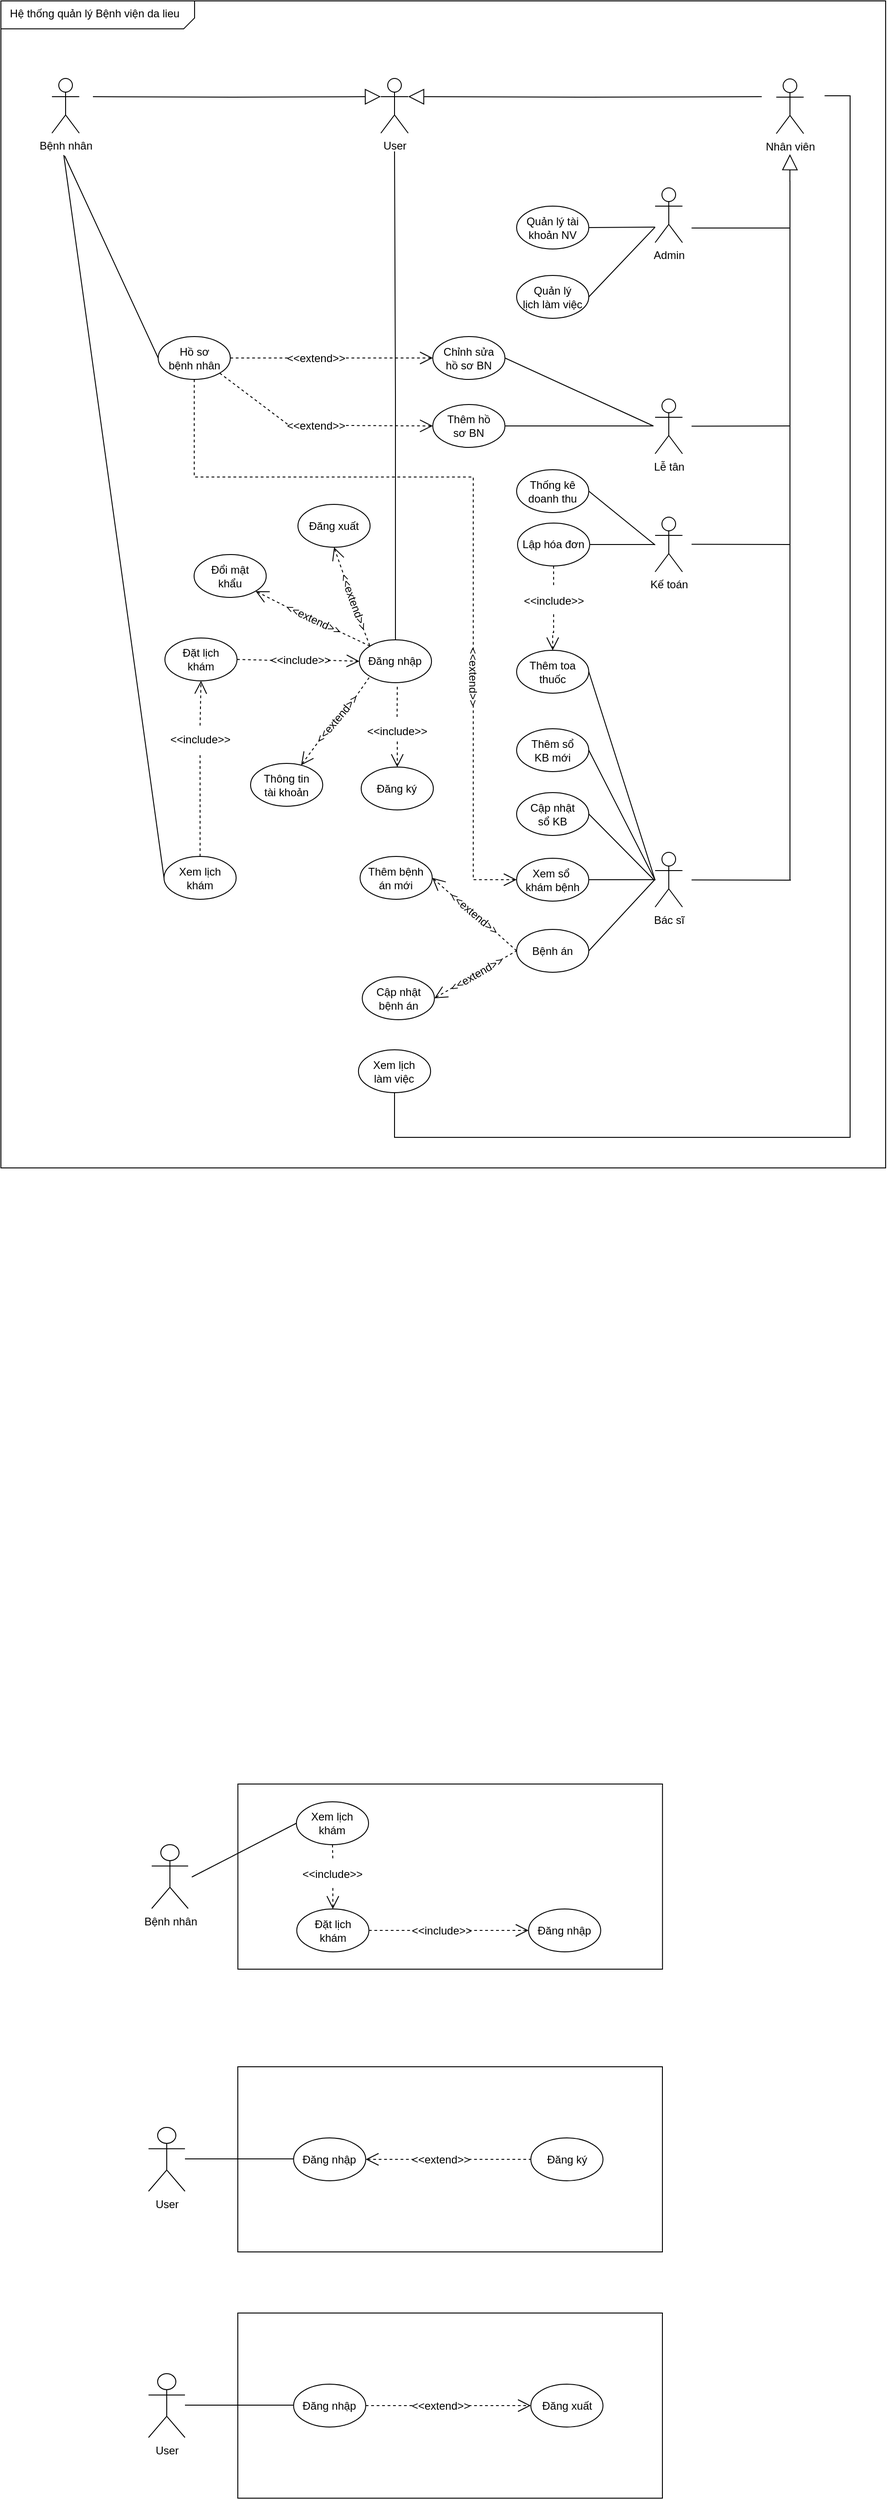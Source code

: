 <mxfile version="21.8.2" type="google">
  <diagram name="Trang-1" id="7QQLuNFRFPttj5kh2nHd">
    <mxGraphModel grid="0" page="0" gridSize="10" guides="1" tooltips="1" connect="1" arrows="1" fold="1" pageScale="1" pageWidth="827" pageHeight="1169" math="0" shadow="0">
      <root>
        <mxCell id="0" />
        <mxCell id="1" parent="0" />
        <mxCell id="SV8H7H6AoZH8QDD1HNCQ-79" value="" style="rounded=0;whiteSpace=wrap;html=1;fillColor=none;" vertex="1" parent="1">
          <mxGeometry x="1037.1" y="1900" width="466" height="203" as="geometry" />
        </mxCell>
        <mxCell id="SV8H7H6AoZH8QDD1HNCQ-80" value="" style="edgeStyle=orthogonalEdgeStyle;rounded=0;orthogonalLoop=1;jettySize=auto;html=1;exitX=1;exitY=0.5;exitDx=0;exitDy=0;entryX=0;entryY=0.5;entryDx=0;entryDy=0;dashed=1;endArrow=none;endFill=0;startSize=12;endSize=12;" edge="1" parent="1" source="SV8H7H6AoZH8QDD1HNCQ-85" target="SV8H7H6AoZH8QDD1HNCQ-81">
          <mxGeometry relative="1" as="geometry">
            <mxPoint x="1180.5" y="2061" as="sourcePoint" />
            <mxPoint x="1356.5" y="2061" as="targetPoint" />
          </mxGeometry>
        </mxCell>
        <mxCell id="SV8H7H6AoZH8QDD1HNCQ-81" value="&amp;lt;&amp;lt;include&amp;gt;&amp;gt;" style="text;html=1;strokeColor=none;fillColor=none;align=center;verticalAlign=middle;whiteSpace=wrap;rounded=0;rotation=0;" vertex="1" parent="1">
          <mxGeometry x="1230.5" y="2045.5" width="60" height="30" as="geometry" />
        </mxCell>
        <mxCell id="SV8H7H6AoZH8QDD1HNCQ-82" value="Bệnh nhân" style="shape=umlActor;verticalLabelPosition=bottom;verticalAlign=top;html=1;outlineConnect=0;" vertex="1" parent="1">
          <mxGeometry x="942.5" y="1966.5" width="40" height="70" as="geometry" />
        </mxCell>
        <mxCell id="SV8H7H6AoZH8QDD1HNCQ-83" style="rounded=0;orthogonalLoop=1;jettySize=auto;html=1;endArrow=none;endFill=0;exitX=0;exitY=0.5;exitDx=0;exitDy=0;" edge="1" parent="1" source="SV8H7H6AoZH8QDD1HNCQ-88">
          <mxGeometry relative="1" as="geometry">
            <mxPoint x="1102.5" y="2001" as="sourcePoint" />
            <mxPoint x="986.5" y="2002" as="targetPoint" />
          </mxGeometry>
        </mxCell>
        <mxCell id="SV8H7H6AoZH8QDD1HNCQ-84" style="edgeStyle=orthogonalEdgeStyle;rounded=0;orthogonalLoop=1;jettySize=auto;html=1;exitX=1;exitY=0.5;exitDx=0;exitDy=0;entryX=0;entryY=0.5;entryDx=0;entryDy=0;dashed=1;endArrow=open;endFill=0;startSize=12;endSize=12;" edge="1" parent="1" source="SV8H7H6AoZH8QDD1HNCQ-81" target="SV8H7H6AoZH8QDD1HNCQ-86">
          <mxGeometry relative="1" as="geometry" />
        </mxCell>
        <mxCell id="SV8H7H6AoZH8QDD1HNCQ-85" value="Đặt lịch&lt;br&gt;khám" style="ellipse;whiteSpace=wrap;html=1;" vertex="1" parent="1">
          <mxGeometry x="1101.7" y="2037" width="79.2" height="47" as="geometry" />
        </mxCell>
        <mxCell id="SV8H7H6AoZH8QDD1HNCQ-86" value="Đăng nhập" style="ellipse;whiteSpace=wrap;html=1;" vertex="1" parent="1">
          <mxGeometry x="1356.1" y="2037" width="79.2" height="47" as="geometry" />
        </mxCell>
        <mxCell id="SV8H7H6AoZH8QDD1HNCQ-87" style="edgeStyle=orthogonalEdgeStyle;rounded=0;orthogonalLoop=1;jettySize=auto;html=1;exitX=0.5;exitY=1;exitDx=0;exitDy=0;entryX=0.5;entryY=0;entryDx=0;entryDy=0;dashed=1;endArrow=open;endFill=0;startSize=9;endSize=12;" edge="1" parent="1" source="SV8H7H6AoZH8QDD1HNCQ-90" target="SV8H7H6AoZH8QDD1HNCQ-85">
          <mxGeometry relative="1" as="geometry" />
        </mxCell>
        <mxCell id="SV8H7H6AoZH8QDD1HNCQ-88" value="Xem lịch&lt;br&gt;khám" style="ellipse;whiteSpace=wrap;html=1;" vertex="1" parent="1">
          <mxGeometry x="1101.3" y="1919.5" width="79.2" height="47" as="geometry" />
        </mxCell>
        <mxCell id="SV8H7H6AoZH8QDD1HNCQ-89" value="" style="edgeStyle=orthogonalEdgeStyle;rounded=0;orthogonalLoop=1;jettySize=auto;html=1;exitX=0.5;exitY=1;exitDx=0;exitDy=0;entryX=0.5;entryY=0;entryDx=0;entryDy=0;dashed=1;endArrow=none;endFill=0;startSize=9;endSize=12;" edge="1" parent="1" source="SV8H7H6AoZH8QDD1HNCQ-88" target="SV8H7H6AoZH8QDD1HNCQ-90">
          <mxGeometry relative="1" as="geometry">
            <mxPoint x="1141.5" y="1967" as="sourcePoint" />
            <mxPoint x="1141.5" y="2037" as="targetPoint" />
          </mxGeometry>
        </mxCell>
        <mxCell id="SV8H7H6AoZH8QDD1HNCQ-90" value="&amp;lt;&amp;lt;include&amp;gt;&amp;gt;" style="text;html=1;strokeColor=none;fillColor=none;align=center;verticalAlign=middle;whiteSpace=wrap;rounded=0;rotation=0;" vertex="1" parent="1">
          <mxGeometry x="1111.3" y="1984" width="60" height="30" as="geometry" />
        </mxCell>
        <mxCell id="SV8H7H6AoZH8QDD1HNCQ-91" value="" style="rounded=0;whiteSpace=wrap;html=1;fillColor=none;" vertex="1" parent="1">
          <mxGeometry x="1037" y="2210" width="466" height="203" as="geometry" />
        </mxCell>
        <mxCell id="SV8H7H6AoZH8QDD1HNCQ-92" value="User" style="shape=umlActor;verticalLabelPosition=bottom;verticalAlign=top;html=1;outlineConnect=0;" vertex="1" parent="1">
          <mxGeometry x="939" y="2276.5" width="40" height="70" as="geometry" />
        </mxCell>
        <mxCell id="SV8H7H6AoZH8QDD1HNCQ-93" style="edgeStyle=orthogonalEdgeStyle;rounded=0;orthogonalLoop=1;jettySize=auto;html=1;endArrow=none;endFill=0;" edge="1" parent="1" target="SV8H7H6AoZH8QDD1HNCQ-92">
          <mxGeometry relative="1" as="geometry">
            <mxPoint x="1099" y="2311" as="sourcePoint" />
          </mxGeometry>
        </mxCell>
        <mxCell id="SV8H7H6AoZH8QDD1HNCQ-94" style="edgeStyle=orthogonalEdgeStyle;rounded=0;orthogonalLoop=1;jettySize=auto;html=1;exitX=1;exitY=0.5;exitDx=0;exitDy=0;entryX=0;entryY=0.5;entryDx=0;entryDy=0;dashed=1;endArrow=none;endFill=0;startSize=12;endSize=12;" edge="1" parent="1" source="SV8H7H6AoZH8QDD1HNCQ-97" target="SV8H7H6AoZH8QDD1HNCQ-96">
          <mxGeometry relative="1" as="geometry" />
        </mxCell>
        <mxCell id="SV8H7H6AoZH8QDD1HNCQ-95" value="Đăng nhập" style="ellipse;whiteSpace=wrap;html=1;" vertex="1" parent="1">
          <mxGeometry x="1098.2" y="2288" width="79.2" height="47" as="geometry" />
        </mxCell>
        <mxCell id="SV8H7H6AoZH8QDD1HNCQ-96" value="Đăng ký" style="ellipse;whiteSpace=wrap;html=1;" vertex="1" parent="1">
          <mxGeometry x="1358.6" y="2288" width="79.2" height="47" as="geometry" />
        </mxCell>
        <mxCell id="SV8H7H6AoZH8QDD1HNCQ-97" value="&amp;lt;&amp;lt;extend&amp;gt;&amp;gt;" style="text;html=1;strokeColor=none;fillColor=none;align=center;verticalAlign=middle;whiteSpace=wrap;rounded=0;rotation=0;" vertex="1" parent="1">
          <mxGeometry x="1230.4" y="2296.5" width="60" height="30" as="geometry" />
        </mxCell>
        <mxCell id="SV8H7H6AoZH8QDD1HNCQ-98" value="" style="edgeStyle=orthogonalEdgeStyle;rounded=0;orthogonalLoop=1;jettySize=auto;html=1;exitX=1;exitY=0.5;exitDx=0;exitDy=0;entryX=0;entryY=0.5;entryDx=0;entryDy=0;dashed=1;endArrow=none;endFill=0;startSize=12;endSize=12;startArrow=open;startFill=0;" edge="1" parent="1" source="SV8H7H6AoZH8QDD1HNCQ-95" target="SV8H7H6AoZH8QDD1HNCQ-97">
          <mxGeometry relative="1" as="geometry">
            <mxPoint x="1177" y="2312" as="sourcePoint" />
            <mxPoint x="1329" y="2312" as="targetPoint" />
          </mxGeometry>
        </mxCell>
        <mxCell id="SV8H7H6AoZH8QDD1HNCQ-99" value="" style="rounded=0;whiteSpace=wrap;html=1;fillColor=none;" vertex="1" parent="1">
          <mxGeometry x="1037" y="2480" width="466" height="203" as="geometry" />
        </mxCell>
        <mxCell id="SV8H7H6AoZH8QDD1HNCQ-100" value="User" style="shape=umlActor;verticalLabelPosition=bottom;verticalAlign=top;html=1;outlineConnect=0;" vertex="1" parent="1">
          <mxGeometry x="939" y="2546.5" width="40" height="70" as="geometry" />
        </mxCell>
        <mxCell id="SV8H7H6AoZH8QDD1HNCQ-101" style="edgeStyle=orthogonalEdgeStyle;rounded=0;orthogonalLoop=1;jettySize=auto;html=1;endArrow=none;endFill=0;" edge="1" parent="1" target="SV8H7H6AoZH8QDD1HNCQ-100">
          <mxGeometry relative="1" as="geometry">
            <mxPoint x="1099" y="2581" as="sourcePoint" />
          </mxGeometry>
        </mxCell>
        <mxCell id="SV8H7H6AoZH8QDD1HNCQ-102" style="edgeStyle=orthogonalEdgeStyle;rounded=0;orthogonalLoop=1;jettySize=auto;html=1;exitX=1;exitY=0.5;exitDx=0;exitDy=0;entryX=0;entryY=0.5;entryDx=0;entryDy=0;dashed=1;endArrow=open;endFill=0;startSize=12;endSize=12;" edge="1" parent="1" source="SV8H7H6AoZH8QDD1HNCQ-105" target="SV8H7H6AoZH8QDD1HNCQ-104">
          <mxGeometry relative="1" as="geometry" />
        </mxCell>
        <mxCell id="SV8H7H6AoZH8QDD1HNCQ-103" value="Đăng nhập" style="ellipse;whiteSpace=wrap;html=1;" vertex="1" parent="1">
          <mxGeometry x="1098.2" y="2558" width="79.2" height="47" as="geometry" />
        </mxCell>
        <mxCell id="SV8H7H6AoZH8QDD1HNCQ-104" value="Đăng xuất" style="ellipse;whiteSpace=wrap;html=1;" vertex="1" parent="1">
          <mxGeometry x="1358.6" y="2558" width="79.2" height="47" as="geometry" />
        </mxCell>
        <mxCell id="SV8H7H6AoZH8QDD1HNCQ-105" value="&amp;lt;&amp;lt;extend&amp;gt;&amp;gt;" style="text;html=1;strokeColor=none;fillColor=none;align=center;verticalAlign=middle;whiteSpace=wrap;rounded=0;rotation=0;" vertex="1" parent="1">
          <mxGeometry x="1230.4" y="2566.5" width="60" height="30" as="geometry" />
        </mxCell>
        <mxCell id="SV8H7H6AoZH8QDD1HNCQ-106" value="" style="edgeStyle=orthogonalEdgeStyle;rounded=0;orthogonalLoop=1;jettySize=auto;html=1;exitX=1;exitY=0.5;exitDx=0;exitDy=0;entryX=0;entryY=0.5;entryDx=0;entryDy=0;dashed=1;endArrow=none;endFill=0;startSize=12;endSize=12;" edge="1" parent="1" source="SV8H7H6AoZH8QDD1HNCQ-103" target="SV8H7H6AoZH8QDD1HNCQ-105">
          <mxGeometry relative="1" as="geometry">
            <mxPoint x="1177" y="2582" as="sourcePoint" />
            <mxPoint x="1329" y="2582" as="targetPoint" />
          </mxGeometry>
        </mxCell>
        <mxCell id="1p1ukAeaBBaByO5nPAek-1" style="edgeStyle=orthogonalEdgeStyle;rounded=0;orthogonalLoop=1;jettySize=auto;html=1;entryX=0;entryY=0.333;entryDx=0;entryDy=0;entryPerimeter=0;endArrow=block;endFill=0;endSize=15;" edge="1" parent="1" target="1p1ukAeaBBaByO5nPAek-9">
          <mxGeometry relative="1" as="geometry">
            <mxPoint x="878" y="50" as="sourcePoint" />
          </mxGeometry>
        </mxCell>
        <mxCell id="1p1ukAeaBBaByO5nPAek-2" value="Bệnh nhân" style="shape=umlActor;verticalLabelPosition=bottom;verticalAlign=top;html=1;outlineConnect=0;" vertex="1" parent="1">
          <mxGeometry x="833" y="30" width="30" height="60" as="geometry" />
        </mxCell>
        <mxCell id="1p1ukAeaBBaByO5nPAek-3" value="" style="rounded=0;whiteSpace=wrap;html=1;fillColor=none;" vertex="1" parent="1">
          <mxGeometry x="777" y="-55" width="971" height="1279.5" as="geometry" />
        </mxCell>
        <mxCell id="1p1ukAeaBBaByO5nPAek-4" style="edgeStyle=orthogonalEdgeStyle;rounded=0;orthogonalLoop=1;jettySize=auto;html=1;entryX=1;entryY=0.333;entryDx=0;entryDy=0;entryPerimeter=0;endArrow=block;endFill=0;endSize=15;" edge="1" parent="1" target="1p1ukAeaBBaByO5nPAek-9">
          <mxGeometry relative="1" as="geometry">
            <mxPoint x="1612" y="50" as="sourcePoint" />
          </mxGeometry>
        </mxCell>
        <mxCell id="1p1ukAeaBBaByO5nPAek-5" value="Nhân viên" style="shape=umlActor;verticalLabelPosition=bottom;verticalAlign=top;html=1;outlineConnect=0;" vertex="1" parent="1">
          <mxGeometry x="1628" y="30.5" width="30" height="60" as="geometry" />
        </mxCell>
        <mxCell id="1p1ukAeaBBaByO5nPAek-6" value="Bác sĩ" style="shape=umlActor;verticalLabelPosition=bottom;verticalAlign=top;html=1;outlineConnect=0;" vertex="1" parent="1">
          <mxGeometry x="1495" y="878.5" width="30" height="60" as="geometry" />
        </mxCell>
        <mxCell id="1p1ukAeaBBaByO5nPAek-7" value="Admin" style="shape=umlActor;verticalLabelPosition=bottom;verticalAlign=top;html=1;outlineConnect=0;" vertex="1" parent="1">
          <mxGeometry x="1495" y="150" width="30" height="60" as="geometry" />
        </mxCell>
        <mxCell id="1p1ukAeaBBaByO5nPAek-8" value="Lễ tân" style="shape=umlActor;verticalLabelPosition=bottom;verticalAlign=top;html=1;outlineConnect=0;" vertex="1" parent="1">
          <mxGeometry x="1495" y="381.5" width="30" height="60" as="geometry" />
        </mxCell>
        <mxCell id="1p1ukAeaBBaByO5nPAek-9" value="User" style="shape=umlActor;verticalLabelPosition=bottom;verticalAlign=top;html=1;outlineConnect=0;" vertex="1" parent="1">
          <mxGeometry x="1194" y="30" width="30" height="60" as="geometry" />
        </mxCell>
        <mxCell id="1p1ukAeaBBaByO5nPAek-10" style="rounded=0;orthogonalLoop=1;jettySize=auto;html=1;endArrow=block;endFill=0;endSize=15;entryX=0.882;entryY=0.097;entryDx=0;entryDy=0;entryPerimeter=0;" edge="1" parent="1">
          <mxGeometry relative="1" as="geometry">
            <mxPoint x="1642.998" y="113.056" as="targetPoint" />
            <mxPoint x="1642.91" y="143" as="sourcePoint" />
          </mxGeometry>
        </mxCell>
        <mxCell id="1p1ukAeaBBaByO5nPAek-11" style="edgeStyle=orthogonalEdgeStyle;rounded=0;orthogonalLoop=1;jettySize=auto;html=1;exitX=0.5;exitY=0;exitDx=0;exitDy=0;endArrow=none;endFill=0;" edge="1" parent="1" source="1p1ukAeaBBaByO5nPAek-12">
          <mxGeometry relative="1" as="geometry">
            <mxPoint x="1209" y="110" as="targetPoint" />
          </mxGeometry>
        </mxCell>
        <mxCell id="1p1ukAeaBBaByO5nPAek-12" value="Đăng nhập" style="ellipse;whiteSpace=wrap;html=1;fillColor=default;strokeColor=#000000;" vertex="1" parent="1">
          <mxGeometry x="1170.4" y="645.5" width="79.2" height="47" as="geometry" />
        </mxCell>
        <mxCell id="1p1ukAeaBBaByO5nPAek-13" value="Đăng ký" style="ellipse;whiteSpace=wrap;html=1;fillColor=default;strokeColor=#000000;" vertex="1" parent="1">
          <mxGeometry x="1172.4" y="785" width="79.2" height="47" as="geometry" />
        </mxCell>
        <mxCell id="1p1ukAeaBBaByO5nPAek-14" style="rounded=0;orthogonalLoop=1;jettySize=auto;html=1;exitX=1;exitY=0.5;exitDx=0;exitDy=0;entryX=0;entryY=0;entryDx=0;entryDy=0;dashed=1;endArrow=none;endFill=0;startArrow=none;startFill=0;startSize=12;" edge="1" parent="1" source="1p1ukAeaBBaByO5nPAek-39" target="1p1ukAeaBBaByO5nPAek-12">
          <mxGeometry relative="1" as="geometry" />
        </mxCell>
        <mxCell id="1p1ukAeaBBaByO5nPAek-15" value="Đổi mật &lt;br&gt;khẩu" style="ellipse;whiteSpace=wrap;html=1;fillColor=default;strokeColor=#000000;" vertex="1" parent="1">
          <mxGeometry x="989" y="552" width="79.2" height="47" as="geometry" />
        </mxCell>
        <mxCell id="1p1ukAeaBBaByO5nPAek-16" style="rounded=0;orthogonalLoop=1;jettySize=auto;html=1;exitX=1;exitY=0.5;exitDx=0;exitDy=0;entryX=0;entryY=0.5;entryDx=0;entryDy=0;dashed=1;endArrow=open;endFill=0;endSize=12;" edge="1" parent="1" source="1p1ukAeaBBaByO5nPAek-42" target="1p1ukAeaBBaByO5nPAek-12">
          <mxGeometry relative="1" as="geometry" />
        </mxCell>
        <mxCell id="1p1ukAeaBBaByO5nPAek-17" value="Đặt lịch&lt;br&gt;khám" style="ellipse;whiteSpace=wrap;html=1;strokeColor=#000000;fillColor=default;" vertex="1" parent="1">
          <mxGeometry x="957" y="643.5" width="79.2" height="47" as="geometry" />
        </mxCell>
        <mxCell id="1p1ukAeaBBaByO5nPAek-18" style="rounded=0;orthogonalLoop=1;jettySize=auto;html=1;exitX=1;exitY=0.5;exitDx=0;exitDy=0;entryX=0;entryY=0;entryDx=0;entryDy=0;dashed=1;endArrow=none;endFill=0;startArrow=none;startFill=0;endSize=6;startSize=12;" edge="1" parent="1" source="1p1ukAeaBBaByO5nPAek-37" target="1p1ukAeaBBaByO5nPAek-12">
          <mxGeometry relative="1" as="geometry" />
        </mxCell>
        <mxCell id="1p1ukAeaBBaByO5nPAek-19" value="Đăng xuất" style="ellipse;whiteSpace=wrap;html=1;fillColor=default;strokeColor=#000000;" vertex="1" parent="1">
          <mxGeometry x="1103" y="497" width="79.2" height="47" as="geometry" />
        </mxCell>
        <mxCell id="1p1ukAeaBBaByO5nPAek-20" style="edgeStyle=orthogonalEdgeStyle;rounded=0;orthogonalLoop=1;jettySize=auto;html=1;exitX=1;exitY=0.5;exitDx=0;exitDy=0;endArrow=none;endFill=0;" edge="1" parent="1" source="1p1ukAeaBBaByO5nPAek-21" target="1p1ukAeaBBaByO5nPAek-6">
          <mxGeometry relative="1" as="geometry" />
        </mxCell>
        <mxCell id="1p1ukAeaBBaByO5nPAek-21" value="Xem sổ&amp;nbsp;&lt;br&gt;khám bệnh" style="ellipse;whiteSpace=wrap;html=1;fillColor=default;strokeColor=#000000;" vertex="1" parent="1">
          <mxGeometry x="1343" y="885" width="79.2" height="47" as="geometry" />
        </mxCell>
        <mxCell id="1p1ukAeaBBaByO5nPAek-22" style="rounded=0;orthogonalLoop=1;jettySize=auto;html=1;exitX=1;exitY=0.5;exitDx=0;exitDy=0;endArrow=none;endFill=0;" edge="1" parent="1" source="1p1ukAeaBBaByO5nPAek-23">
          <mxGeometry relative="1" as="geometry">
            <mxPoint x="1495" y="908" as="targetPoint" />
          </mxGeometry>
        </mxCell>
        <mxCell id="1p1ukAeaBBaByO5nPAek-23" value="Bệnh án" style="ellipse;whiteSpace=wrap;html=1;fillColor=default;strokeColor=#000000;" vertex="1" parent="1">
          <mxGeometry x="1343" y="963" width="79.2" height="47" as="geometry" />
        </mxCell>
        <mxCell id="1p1ukAeaBBaByO5nPAek-24" value="Quản lý&lt;br&gt;lịch làm việc" style="ellipse;whiteSpace=wrap;html=1;strokeColor=#000000;fillColor=default;" vertex="1" parent="1">
          <mxGeometry x="1343" y="246" width="79.2" height="47" as="geometry" />
        </mxCell>
        <mxCell id="1p1ukAeaBBaByO5nPAek-25" style="edgeStyle=orthogonalEdgeStyle;rounded=0;orthogonalLoop=1;jettySize=auto;html=1;exitX=1;exitY=0.5;exitDx=0;exitDy=0;endArrow=none;endFill=0;" edge="1" parent="1" source="1p1ukAeaBBaByO5nPAek-26">
          <mxGeometry relative="1" as="geometry">
            <mxPoint x="1495" y="193" as="targetPoint" />
          </mxGeometry>
        </mxCell>
        <mxCell id="1p1ukAeaBBaByO5nPAek-26" value="Quản lý tài khoản NV" style="ellipse;whiteSpace=wrap;html=1;strokeColor=#000000;fillColor=default;" vertex="1" parent="1">
          <mxGeometry x="1343" y="170" width="79.2" height="47" as="geometry" />
        </mxCell>
        <mxCell id="1p1ukAeaBBaByO5nPAek-27" style="edgeStyle=orthogonalEdgeStyle;rounded=0;orthogonalLoop=1;jettySize=auto;html=1;exitX=0.5;exitY=1;exitDx=0;exitDy=0;endArrow=none;endFill=0;" edge="1" parent="1" source="1p1ukAeaBBaByO5nPAek-28">
          <mxGeometry relative="1" as="geometry">
            <mxPoint x="1209.2" y="1186" as="sourcePoint" />
            <mxPoint x="1684" y="49" as="targetPoint" />
            <Array as="points">
              <mxPoint x="1209" y="1191" />
              <mxPoint x="1709" y="1191" />
              <mxPoint x="1709" y="49" />
              <mxPoint x="1681" y="49" />
            </Array>
          </mxGeometry>
        </mxCell>
        <mxCell id="1p1ukAeaBBaByO5nPAek-28" value="Xem lịch&lt;br&gt;làm việc" style="ellipse;whiteSpace=wrap;html=1;fillColor=default;strokeColor=#000000;" vertex="1" parent="1">
          <mxGeometry x="1169.4" y="1095" width="79.2" height="47" as="geometry" />
        </mxCell>
        <mxCell id="1p1ukAeaBBaByO5nPAek-29" style="rounded=0;orthogonalLoop=1;jettySize=auto;html=1;exitX=1;exitY=0.5;exitDx=0;exitDy=0;endArrow=none;endFill=0;" edge="1" parent="1" source="1p1ukAeaBBaByO5nPAek-56">
          <mxGeometry relative="1" as="geometry">
            <mxPoint x="1493" y="411" as="targetPoint" />
            <mxPoint x="1424.2" y="341.5" as="sourcePoint" />
          </mxGeometry>
        </mxCell>
        <mxCell id="1p1ukAeaBBaByO5nPAek-30" value="" style="endArrow=none;html=1;rounded=0;" edge="1" parent="1">
          <mxGeometry width="50" height="50" relative="1" as="geometry">
            <mxPoint x="1643" y="909" as="sourcePoint" />
            <mxPoint x="1643" y="142" as="targetPoint" />
          </mxGeometry>
        </mxCell>
        <mxCell id="1p1ukAeaBBaByO5nPAek-31" value="" style="endArrow=none;html=1;rounded=0;" edge="1" parent="1">
          <mxGeometry width="50" height="50" relative="1" as="geometry">
            <mxPoint x="1535" y="194" as="sourcePoint" />
            <mxPoint x="1643" y="194" as="targetPoint" />
          </mxGeometry>
        </mxCell>
        <mxCell id="1p1ukAeaBBaByO5nPAek-32" value="" style="endArrow=none;html=1;rounded=0;" edge="1" parent="1">
          <mxGeometry width="50" height="50" relative="1" as="geometry">
            <mxPoint x="1535" y="411.23" as="sourcePoint" />
            <mxPoint x="1643" y="411" as="targetPoint" />
          </mxGeometry>
        </mxCell>
        <mxCell id="1p1ukAeaBBaByO5nPAek-33" value="" style="endArrow=none;html=1;rounded=0;" edge="1" parent="1">
          <mxGeometry width="50" height="50" relative="1" as="geometry">
            <mxPoint x="1535" y="908.73" as="sourcePoint" />
            <mxPoint x="1644" y="909" as="targetPoint" />
          </mxGeometry>
        </mxCell>
        <mxCell id="1p1ukAeaBBaByO5nPAek-34" style="rounded=0;orthogonalLoop=1;jettySize=auto;html=1;exitX=1;exitY=0.5;exitDx=0;exitDy=0;endArrow=none;endFill=0;" edge="1" parent="1" source="1p1ukAeaBBaByO5nPAek-35">
          <mxGeometry relative="1" as="geometry">
            <mxPoint x="1495" y="909" as="targetPoint" />
          </mxGeometry>
        </mxCell>
        <mxCell id="1p1ukAeaBBaByO5nPAek-35" value="Thêm toa thuốc" style="ellipse;whiteSpace=wrap;html=1;fillColor=default;strokeColor=#000000;" vertex="1" parent="1">
          <mxGeometry x="1343" y="657" width="79.2" height="47" as="geometry" />
        </mxCell>
        <mxCell id="1p1ukAeaBBaByO5nPAek-36" value="" style="rounded=0;orthogonalLoop=1;jettySize=auto;html=1;exitX=0.5;exitY=1;exitDx=0;exitDy=0;entryX=0;entryY=0.5;entryDx=0;entryDy=0;dashed=1;endArrow=none;endFill=0;startArrow=open;startFill=0;endSize=6;startSize=12;" edge="1" parent="1" source="1p1ukAeaBBaByO5nPAek-19" target="1p1ukAeaBBaByO5nPAek-37">
          <mxGeometry relative="1" as="geometry">
            <mxPoint x="1144" y="484" as="sourcePoint" />
            <mxPoint x="1182" y="652" as="targetPoint" />
          </mxGeometry>
        </mxCell>
        <mxCell id="1p1ukAeaBBaByO5nPAek-37" value="&amp;lt;&amp;lt;extend&amp;gt;&amp;gt;" style="text;html=1;strokeColor=none;fillColor=none;align=center;verticalAlign=middle;whiteSpace=wrap;rounded=0;rotation=70;" vertex="1" parent="1">
          <mxGeometry x="1134" y="589" width="60" height="30" as="geometry" />
        </mxCell>
        <mxCell id="1p1ukAeaBBaByO5nPAek-38" value="" style="rounded=0;orthogonalLoop=1;jettySize=auto;html=1;exitX=1;exitY=1;exitDx=0;exitDy=0;entryX=0;entryY=0.5;entryDx=0;entryDy=0;dashed=1;endArrow=none;endFill=0;startArrow=open;startFill=0;startSize=12;" edge="1" parent="1" source="1p1ukAeaBBaByO5nPAek-15" target="1p1ukAeaBBaByO5nPAek-39">
          <mxGeometry relative="1" as="geometry">
            <mxPoint x="1066" y="581" as="sourcePoint" />
            <mxPoint x="1182" y="652" as="targetPoint" />
          </mxGeometry>
        </mxCell>
        <mxCell id="1p1ukAeaBBaByO5nPAek-39" value="&amp;lt;&amp;lt;extend&amp;gt;&amp;gt;" style="text;html=1;strokeColor=none;fillColor=none;align=center;verticalAlign=middle;whiteSpace=wrap;rounded=0;rotation=25;" vertex="1" parent="1">
          <mxGeometry x="1089.6" y="608" width="60" height="30" as="geometry" />
        </mxCell>
        <mxCell id="1p1ukAeaBBaByO5nPAek-40" value="&amp;lt;&amp;lt;include&amp;gt;&amp;gt;" style="text;html=1;strokeColor=none;fillColor=none;align=center;verticalAlign=middle;whiteSpace=wrap;rounded=0;rotation=0;" vertex="1" parent="1">
          <mxGeometry x="1181.8" y="731" width="60" height="30" as="geometry" />
        </mxCell>
        <mxCell id="1p1ukAeaBBaByO5nPAek-41" value="" style="rounded=0;orthogonalLoop=1;jettySize=auto;html=1;exitX=1;exitY=0.5;exitDx=0;exitDy=0;entryX=0;entryY=0.5;entryDx=0;entryDy=0;dashed=1;endArrow=none;endFill=0;" edge="1" parent="1" source="1p1ukAeaBBaByO5nPAek-17" target="1p1ukAeaBBaByO5nPAek-42">
          <mxGeometry relative="1" as="geometry">
            <mxPoint x="1035" y="669" as="sourcePoint" />
            <mxPoint x="1170" y="669" as="targetPoint" />
          </mxGeometry>
        </mxCell>
        <mxCell id="1p1ukAeaBBaByO5nPAek-42" value="&amp;lt;&amp;lt;include&amp;gt;&amp;gt;" style="text;html=1;strokeColor=none;fillColor=none;align=center;verticalAlign=middle;whiteSpace=wrap;rounded=0;rotation=0;" vertex="1" parent="1">
          <mxGeometry x="1076" y="653" width="60" height="30" as="geometry" />
        </mxCell>
        <mxCell id="1p1ukAeaBBaByO5nPAek-43" style="edgeStyle=orthogonalEdgeStyle;rounded=0;orthogonalLoop=1;jettySize=auto;html=1;exitX=0.5;exitY=0;exitDx=0;exitDy=0;entryX=0.5;entryY=1;entryDx=0;entryDy=0;endArrow=open;endFill=0;startSize=6;endSize=12;dashed=1;" edge="1" parent="1" source="1p1ukAeaBBaByO5nPAek-47" target="1p1ukAeaBBaByO5nPAek-17">
          <mxGeometry relative="1" as="geometry" />
        </mxCell>
        <mxCell id="1p1ukAeaBBaByO5nPAek-44" style="rounded=0;orthogonalLoop=1;jettySize=auto;html=1;exitX=0;exitY=0.5;exitDx=0;exitDy=0;endArrow=none;endFill=0;" edge="1" parent="1" source="1p1ukAeaBBaByO5nPAek-45">
          <mxGeometry relative="1" as="geometry">
            <mxPoint x="846" y="114" as="targetPoint" />
          </mxGeometry>
        </mxCell>
        <mxCell id="1p1ukAeaBBaByO5nPAek-45" value="Xem lịch &lt;br&gt;khám" style="ellipse;whiteSpace=wrap;html=1;strokeColor=#000000;fillColor=default;" vertex="1" parent="1">
          <mxGeometry x="956" y="883" width="79.2" height="47" as="geometry" />
        </mxCell>
        <mxCell id="1p1ukAeaBBaByO5nPAek-46" value="" style="edgeStyle=orthogonalEdgeStyle;rounded=0;orthogonalLoop=1;jettySize=auto;html=1;exitX=0.5;exitY=0;exitDx=0;exitDy=0;entryX=0.5;entryY=1;entryDx=0;entryDy=0;endArrow=none;endFill=0;startSize=6;endSize=12;dashed=1;" edge="1" parent="1" source="1p1ukAeaBBaByO5nPAek-45" target="1p1ukAeaBBaByO5nPAek-47">
          <mxGeometry relative="1" as="geometry">
            <mxPoint x="995.6" y="777" as="sourcePoint" />
            <mxPoint x="995.6" y="752.5" as="targetPoint" />
          </mxGeometry>
        </mxCell>
        <mxCell id="1p1ukAeaBBaByO5nPAek-47" value="&amp;lt;&amp;lt;include&amp;gt;&amp;gt;" style="text;html=1;strokeColor=none;fillColor=none;align=center;verticalAlign=middle;whiteSpace=wrap;rounded=0;rotation=0;" vertex="1" parent="1">
          <mxGeometry x="965.6" y="739.5" width="60" height="30" as="geometry" />
        </mxCell>
        <mxCell id="1p1ukAeaBBaByO5nPAek-50" style="edgeStyle=orthogonalEdgeStyle;rounded=0;orthogonalLoop=1;jettySize=auto;html=1;exitX=1;exitY=0.5;exitDx=0;exitDy=0;endArrow=none;endFill=0;" edge="1" parent="1" source="1p1ukAeaBBaByO5nPAek-55">
          <mxGeometry relative="1" as="geometry">
            <mxPoint x="1493.2" y="411" as="targetPoint" />
            <mxPoint x="1422.2" y="411" as="sourcePoint" />
          </mxGeometry>
        </mxCell>
        <mxCell id="1p1ukAeaBBaByO5nPAek-51" style="rounded=0;orthogonalLoop=1;jettySize=auto;html=1;entryX=0.5;entryY=0;entryDx=0;entryDy=0;dashed=1;endArrow=open;endFill=0;endSize=12;" edge="1" parent="1" target="1p1ukAeaBBaByO5nPAek-13">
          <mxGeometry relative="1" as="geometry">
            <mxPoint x="1212" y="757" as="sourcePoint" />
            <mxPoint x="1212" y="814" as="targetPoint" />
          </mxGeometry>
        </mxCell>
        <mxCell id="1p1ukAeaBBaByO5nPAek-52" value="" style="rounded=0;orthogonalLoop=1;jettySize=auto;html=1;entryX=0.5;entryY=0;entryDx=0;entryDy=0;dashed=1;endArrow=none;endFill=0;" edge="1" parent="1" target="1p1ukAeaBBaByO5nPAek-40">
          <mxGeometry relative="1" as="geometry">
            <mxPoint x="1212" y="697" as="sourcePoint" />
            <mxPoint x="1208.8" y="731" as="targetPoint" />
          </mxGeometry>
        </mxCell>
        <mxCell id="1p1ukAeaBBaByO5nPAek-53" style="edgeStyle=orthogonalEdgeStyle;rounded=0;orthogonalLoop=1;jettySize=auto;html=1;exitX=0.5;exitY=1;exitDx=0;exitDy=0;entryX=0;entryY=0.5;entryDx=0;entryDy=0;endArrow=none;endFill=0;dashed=1;" edge="1" parent="1" source="1p1ukAeaBBaByO5nPAek-54" target="1p1ukAeaBBaByO5nPAek-64">
          <mxGeometry relative="1" as="geometry">
            <Array as="points">
              <mxPoint x="989" y="467" />
              <mxPoint x="1295" y="467" />
            </Array>
          </mxGeometry>
        </mxCell>
        <mxCell id="1p1ukAeaBBaByO5nPAek-54" value="Hồ sơ &lt;br&gt;bệnh nhân" style="ellipse;whiteSpace=wrap;html=1;strokeColor=#000000;fillColor=default;" vertex="1" parent="1">
          <mxGeometry x="949.6" y="313" width="79.2" height="47" as="geometry" />
        </mxCell>
        <mxCell id="1p1ukAeaBBaByO5nPAek-55" value="Thêm hồ &lt;br&gt;sơ BN" style="ellipse;whiteSpace=wrap;html=1;strokeColor=#000000;" vertex="1" parent="1">
          <mxGeometry x="1251" y="387.5" width="79.2" height="47" as="geometry" />
        </mxCell>
        <mxCell id="1p1ukAeaBBaByO5nPAek-56" value="Chỉnh sửa&lt;br&gt;hồ&amp;nbsp;sơ BN" style="ellipse;whiteSpace=wrap;html=1;strokeColor=#000000;fillColor=default;" vertex="1" parent="1">
          <mxGeometry x="1251" y="313" width="79.2" height="47" as="geometry" />
        </mxCell>
        <mxCell id="1p1ukAeaBBaByO5nPAek-57" value="" style="endArrow=none;html=1;rounded=0;endFill=0;endSize=12;entryX=0;entryY=0.5;entryDx=0;entryDy=0;" edge="1" parent="1" target="1p1ukAeaBBaByO5nPAek-54">
          <mxGeometry width="50" height="50" relative="1" as="geometry">
            <mxPoint x="847" y="115" as="sourcePoint" />
            <mxPoint x="940" y="337" as="targetPoint" />
          </mxGeometry>
        </mxCell>
        <mxCell id="1p1ukAeaBBaByO5nPAek-58" value="" style="rounded=0;orthogonalLoop=1;jettySize=auto;html=1;exitX=0;exitY=0.5;exitDx=0;exitDy=0;dashed=1;endArrow=none;endFill=0;startArrow=open;startFill=0;startSize=12;entryX=1;entryY=0.5;entryDx=0;entryDy=0;" edge="1" parent="1" source="1p1ukAeaBBaByO5nPAek-56" target="1p1ukAeaBBaByO5nPAek-59">
          <mxGeometry relative="1" as="geometry">
            <mxPoint x="967" y="259" as="sourcePoint" />
            <mxPoint x="1065" y="319" as="targetPoint" />
          </mxGeometry>
        </mxCell>
        <mxCell id="1p1ukAeaBBaByO5nPAek-59" value="&amp;lt;&amp;lt;extend&amp;gt;&amp;gt;" style="text;html=1;strokeColor=none;fillColor=none;align=center;verticalAlign=middle;whiteSpace=wrap;rounded=0;rotation=0;flipH=1;flipV=1;" vertex="1" parent="1">
          <mxGeometry x="1093.4" y="321.5" width="60" height="30" as="geometry" />
        </mxCell>
        <mxCell id="1p1ukAeaBBaByO5nPAek-60" value="&amp;lt;&amp;lt;extend&amp;gt;&amp;gt;" style="text;html=1;strokeColor=none;fillColor=none;align=center;verticalAlign=middle;whiteSpace=wrap;rounded=0;rotation=0;flipH=1;flipV=1;" vertex="1" parent="1">
          <mxGeometry x="1093.4" y="395.5" width="60" height="30" as="geometry" />
        </mxCell>
        <mxCell id="1p1ukAeaBBaByO5nPAek-61" value="" style="rounded=0;orthogonalLoop=1;jettySize=auto;html=1;exitX=0;exitY=0.5;exitDx=0;exitDy=0;entryX=1;entryY=0.5;entryDx=0;entryDy=0;dashed=1;endArrow=none;endFill=0;startArrow=open;startFill=0;startSize=12;" edge="1" parent="1" source="1p1ukAeaBBaByO5nPAek-55" target="1p1ukAeaBBaByO5nPAek-60">
          <mxGeometry relative="1" as="geometry">
            <mxPoint x="1066" y="607" as="sourcePoint" />
            <mxPoint x="1101" y="625" as="targetPoint" />
          </mxGeometry>
        </mxCell>
        <mxCell id="1p1ukAeaBBaByO5nPAek-62" style="edgeStyle=orthogonalEdgeStyle;rounded=0;orthogonalLoop=1;jettySize=auto;html=1;exitX=1;exitY=0.5;exitDx=0;exitDy=0;entryX=0;entryY=0.5;entryDx=0;entryDy=0;dashed=1;endArrow=none;endFill=0;" edge="1" parent="1" source="1p1ukAeaBBaByO5nPAek-54" target="1p1ukAeaBBaByO5nPAek-59">
          <mxGeometry relative="1" as="geometry">
            <mxPoint x="1029" y="399" as="sourcePoint" />
            <mxPoint x="1093" y="399" as="targetPoint" />
          </mxGeometry>
        </mxCell>
        <mxCell id="1p1ukAeaBBaByO5nPAek-63" style="rounded=0;orthogonalLoop=1;jettySize=auto;html=1;exitX=1;exitY=1;exitDx=0;exitDy=0;entryX=0;entryY=0.5;entryDx=0;entryDy=0;dashed=1;endArrow=none;endFill=0;" edge="1" parent="1" source="1p1ukAeaBBaByO5nPAek-54" target="1p1ukAeaBBaByO5nPAek-60">
          <mxGeometry relative="1" as="geometry">
            <mxPoint x="1039" y="421" as="sourcePoint" />
            <mxPoint x="1103" y="421" as="targetPoint" />
          </mxGeometry>
        </mxCell>
        <mxCell id="1p1ukAeaBBaByO5nPAek-64" value="&amp;lt;&amp;lt;extend&amp;gt;&amp;gt;" style="text;html=1;strokeColor=none;fillColor=none;align=center;verticalAlign=middle;whiteSpace=wrap;rounded=0;rotation=90;flipH=1;flipV=1;" vertex="1" parent="1">
          <mxGeometry x="1265.4" y="671.5" width="60" height="30" as="geometry" />
        </mxCell>
        <mxCell id="1p1ukAeaBBaByO5nPAek-65" value="" style="rounded=0;orthogonalLoop=1;jettySize=auto;html=1;exitX=0;exitY=0.5;exitDx=0;exitDy=0;entryX=1;entryY=0.5;entryDx=0;entryDy=0;dashed=1;endArrow=none;endFill=0;startArrow=open;startFill=0;startSize=12;edgeStyle=orthogonalEdgeStyle;" edge="1" parent="1" source="1p1ukAeaBBaByO5nPAek-21" target="1p1ukAeaBBaByO5nPAek-64">
          <mxGeometry relative="1" as="geometry">
            <mxPoint x="1339.6" y="688" as="sourcePoint" />
            <mxPoint x="1241.6" y="688" as="targetPoint" />
            <Array as="points">
              <mxPoint x="1295" y="909" />
            </Array>
          </mxGeometry>
        </mxCell>
        <mxCell id="1p1ukAeaBBaByO5nPAek-66" value="Thêm bệnh &lt;br&gt;án mới" style="ellipse;whiteSpace=wrap;html=1;fillColor=default;strokeColor=#000000;" vertex="1" parent="1">
          <mxGeometry x="1171.2" y="883" width="79.2" height="47" as="geometry" />
        </mxCell>
        <mxCell id="1p1ukAeaBBaByO5nPAek-67" value="Cập nhật&lt;br&gt;bệnh án" style="ellipse;whiteSpace=wrap;html=1;fillColor=default;strokeColor=#000000;" vertex="1" parent="1">
          <mxGeometry x="1173.6" y="1015" width="79.2" height="47" as="geometry" />
        </mxCell>
        <mxCell id="1p1ukAeaBBaByO5nPAek-68" value="Thêm sổ&lt;br&gt;KB mới" style="ellipse;whiteSpace=wrap;html=1;fillColor=default;strokeColor=#000000;" vertex="1" parent="1">
          <mxGeometry x="1343" y="743" width="79.2" height="47" as="geometry" />
        </mxCell>
        <mxCell id="1p1ukAeaBBaByO5nPAek-69" value="Cập nhật&lt;br&gt;sổ KB" style="ellipse;whiteSpace=wrap;html=1;fillColor=default;strokeColor=#000000;" vertex="1" parent="1">
          <mxGeometry x="1343" y="813" width="79.2" height="47" as="geometry" />
        </mxCell>
        <mxCell id="1p1ukAeaBBaByO5nPAek-70" value="&amp;lt;&amp;lt;extend&amp;gt;&amp;gt;" style="text;html=1;strokeColor=none;fillColor=none;align=center;verticalAlign=middle;whiteSpace=wrap;rounded=0;rotation=-30;flipH=1;flipV=1;" vertex="1" parent="1">
          <mxGeometry x="1269.4" y="996.5" width="60" height="30" as="geometry" />
        </mxCell>
        <mxCell id="1p1ukAeaBBaByO5nPAek-71" style="rounded=0;orthogonalLoop=1;jettySize=auto;html=1;exitX=1;exitY=0.5;exitDx=0;exitDy=0;endArrow=none;endFill=0;" edge="1" parent="1" source="1p1ukAeaBBaByO5nPAek-24">
          <mxGeometry relative="1" as="geometry">
            <mxPoint x="1495" y="193" as="targetPoint" />
            <mxPoint x="1434" y="204" as="sourcePoint" />
          </mxGeometry>
        </mxCell>
        <mxCell id="1p1ukAeaBBaByO5nPAek-72" value="&amp;lt;&amp;lt;extend&amp;gt;&amp;gt;" style="text;html=1;strokeColor=none;fillColor=none;align=center;verticalAlign=middle;whiteSpace=wrap;rounded=0;rotation=40;flipH=1;flipV=1;" vertex="1" parent="1">
          <mxGeometry x="1266.4" y="931" width="60" height="30" as="geometry" />
        </mxCell>
        <mxCell id="1p1ukAeaBBaByO5nPAek-73" value="" style="rounded=0;orthogonalLoop=1;jettySize=auto;html=1;exitX=1;exitY=0.5;exitDx=0;exitDy=0;entryX=0;entryY=0.5;entryDx=0;entryDy=0;dashed=1;endArrow=none;endFill=0;startArrow=open;startFill=0;startSize=12;" edge="1" parent="1" source="1p1ukAeaBBaByO5nPAek-66" target="1p1ukAeaBBaByO5nPAek-72">
          <mxGeometry relative="1" as="geometry">
            <mxPoint x="1068.2" y="1010" as="sourcePoint" />
            <mxPoint x="1020.2" y="884" as="targetPoint" />
          </mxGeometry>
        </mxCell>
        <mxCell id="1p1ukAeaBBaByO5nPAek-74" value="" style="rounded=0;orthogonalLoop=1;jettySize=auto;html=1;exitX=1;exitY=0.5;exitDx=0;exitDy=0;entryX=0;entryY=0.5;entryDx=0;entryDy=0;dashed=1;endArrow=none;endFill=0;startArrow=open;startFill=0;startSize=12;" edge="1" parent="1" source="1p1ukAeaBBaByO5nPAek-67" target="1p1ukAeaBBaByO5nPAek-70">
          <mxGeometry relative="1" as="geometry">
            <mxPoint x="1259" y="943" as="sourcePoint" />
            <mxPoint x="1293" y="943" as="targetPoint" />
          </mxGeometry>
        </mxCell>
        <mxCell id="1p1ukAeaBBaByO5nPAek-75" value="" style="rounded=0;orthogonalLoop=1;jettySize=auto;html=1;entryX=1;entryY=0.5;entryDx=0;entryDy=0;dashed=1;endArrow=none;endFill=0;exitX=0;exitY=0.5;exitDx=0;exitDy=0;" edge="1" parent="1" source="1p1ukAeaBBaByO5nPAek-23" target="1p1ukAeaBBaByO5nPAek-72">
          <mxGeometry relative="1" as="geometry">
            <mxPoint x="1222" y="707" as="sourcePoint" />
            <mxPoint x="1222" y="741" as="targetPoint" />
          </mxGeometry>
        </mxCell>
        <mxCell id="1p1ukAeaBBaByO5nPAek-76" value="" style="rounded=0;orthogonalLoop=1;jettySize=auto;html=1;entryX=0;entryY=0.5;entryDx=0;entryDy=0;dashed=1;endArrow=none;endFill=0;exitX=1;exitY=0.5;exitDx=0;exitDy=0;" edge="1" parent="1" source="1p1ukAeaBBaByO5nPAek-70" target="1p1ukAeaBBaByO5nPAek-23">
          <mxGeometry relative="1" as="geometry">
            <mxPoint x="1363" y="1110" as="sourcePoint" />
            <mxPoint x="1363" y="1056" as="targetPoint" />
          </mxGeometry>
        </mxCell>
        <mxCell id="1p1ukAeaBBaByO5nPAek-77" style="rounded=0;orthogonalLoop=1;jettySize=auto;html=1;exitX=1;exitY=0.5;exitDx=0;exitDy=0;endArrow=none;endFill=0;" edge="1" parent="1" source="1p1ukAeaBBaByO5nPAek-68">
          <mxGeometry relative="1" as="geometry">
            <mxPoint x="1495" y="909" as="targetPoint" />
            <mxPoint x="1432" y="691" as="sourcePoint" />
          </mxGeometry>
        </mxCell>
        <mxCell id="1p1ukAeaBBaByO5nPAek-78" style="rounded=0;orthogonalLoop=1;jettySize=auto;html=1;exitX=1;exitY=0.5;exitDx=0;exitDy=0;endArrow=none;endFill=0;" edge="1" parent="1" source="1p1ukAeaBBaByO5nPAek-69">
          <mxGeometry relative="1" as="geometry">
            <mxPoint x="1494" y="909" as="targetPoint" />
            <mxPoint x="1432" y="777" as="sourcePoint" />
          </mxGeometry>
        </mxCell>
        <mxCell id="1p1ukAeaBBaByO5nPAek-79" value="Kế toán" style="shape=umlActor;verticalLabelPosition=bottom;verticalAlign=top;html=1;outlineConnect=0;" vertex="1" parent="1">
          <mxGeometry x="1495" y="511" width="30" height="60" as="geometry" />
        </mxCell>
        <mxCell id="1p1ukAeaBBaByO5nPAek-80" style="edgeStyle=orthogonalEdgeStyle;rounded=0;orthogonalLoop=1;jettySize=auto;html=1;exitX=1;exitY=0.5;exitDx=0;exitDy=0;endArrow=none;endFill=0;" edge="1" parent="1" source="1p1ukAeaBBaByO5nPAek-82" target="1p1ukAeaBBaByO5nPAek-79">
          <mxGeometry relative="1" as="geometry">
            <mxPoint x="1505" y="374.5" as="targetPoint" />
          </mxGeometry>
        </mxCell>
        <mxCell id="1p1ukAeaBBaByO5nPAek-81" style="edgeStyle=orthogonalEdgeStyle;rounded=0;orthogonalLoop=1;jettySize=auto;html=1;exitX=0.5;exitY=1;exitDx=0;exitDy=0;endArrow=open;endFill=0;dashed=1;endSize=12;" edge="1" parent="1" source="1p1ukAeaBBaByO5nPAek-87" target="1p1ukAeaBBaByO5nPAek-35">
          <mxGeometry relative="1" as="geometry">
            <mxPoint x="1385" y="641.5" as="targetPoint" />
          </mxGeometry>
        </mxCell>
        <mxCell id="1p1ukAeaBBaByO5nPAek-82" value="Lập hóa đơn" style="ellipse;whiteSpace=wrap;html=1;strokeColor=#000000;" vertex="1" parent="1">
          <mxGeometry x="1344" y="517.5" width="79.2" height="47" as="geometry" />
        </mxCell>
        <mxCell id="1p1ukAeaBBaByO5nPAek-83" value="" style="endArrow=none;html=1;rounded=0;" edge="1" parent="1">
          <mxGeometry width="50" height="50" relative="1" as="geometry">
            <mxPoint x="1535" y="540.73" as="sourcePoint" />
            <mxPoint x="1643" y="541" as="targetPoint" />
          </mxGeometry>
        </mxCell>
        <mxCell id="1p1ukAeaBBaByO5nPAek-84" style="rounded=0;orthogonalLoop=1;jettySize=auto;html=1;exitX=1;exitY=0.5;exitDx=0;exitDy=0;endArrow=none;endFill=0;" edge="1" parent="1" source="1p1ukAeaBBaByO5nPAek-85">
          <mxGeometry relative="1" as="geometry">
            <mxPoint x="1495" y="541.5" as="targetPoint" />
          </mxGeometry>
        </mxCell>
        <mxCell id="1p1ukAeaBBaByO5nPAek-85" value="Thống kê&lt;br&gt;doanh thu" style="ellipse;whiteSpace=wrap;html=1;strokeColor=#000000;" vertex="1" parent="1">
          <mxGeometry x="1343" y="459" width="79.2" height="47" as="geometry" />
        </mxCell>
        <mxCell id="1p1ukAeaBBaByO5nPAek-86" value="" style="edgeStyle=orthogonalEdgeStyle;rounded=0;orthogonalLoop=1;jettySize=auto;html=1;exitX=0.5;exitY=1;exitDx=0;exitDy=0;entryX=0.5;entryY=0;entryDx=0;entryDy=0;endArrow=none;endFill=0;dashed=1;" edge="1" parent="1" source="1p1ukAeaBBaByO5nPAek-82" target="1p1ukAeaBBaByO5nPAek-87">
          <mxGeometry relative="1" as="geometry">
            <mxPoint x="1385" y="564.5" as="sourcePoint" />
            <mxPoint x="1385" y="641.5" as="targetPoint" />
          </mxGeometry>
        </mxCell>
        <mxCell id="1p1ukAeaBBaByO5nPAek-87" value="&amp;lt;&amp;lt;include&amp;gt;&amp;gt;" style="text;html=1;strokeColor=none;fillColor=none;align=center;verticalAlign=middle;whiteSpace=wrap;rounded=0;rotation=0;" vertex="1" parent="1">
          <mxGeometry x="1353.6" y="587.5" width="60" height="30" as="geometry" />
        </mxCell>
        <mxCell id="1p1ukAeaBBaByO5nPAek-88" value="Thông tin&lt;br&gt;tài khoản" style="ellipse;whiteSpace=wrap;html=1;align=center;fillColor=default;strokeColor=#000000;" vertex="1" parent="1">
          <mxGeometry x="1051" y="781" width="79.2" height="47" as="geometry" />
        </mxCell>
        <mxCell id="1p1ukAeaBBaByO5nPAek-89" value="" style="rounded=0;orthogonalLoop=1;jettySize=auto;html=1;entryX=0;entryY=0.5;entryDx=0;entryDy=0;dashed=1;endArrow=none;endFill=0;startArrow=open;startFill=0;startSize=12;" edge="1" parent="1" source="1p1ukAeaBBaByO5nPAek-88" target="1p1ukAeaBBaByO5nPAek-91">
          <mxGeometry relative="1" as="geometry">
            <mxPoint x="1104.2" y="728.5" as="sourcePoint" />
            <mxPoint x="1139.2" y="746.5" as="targetPoint" />
          </mxGeometry>
        </mxCell>
        <mxCell id="1p1ukAeaBBaByO5nPAek-90" style="rounded=0;orthogonalLoop=1;jettySize=auto;html=1;exitX=1;exitY=0.5;exitDx=0;exitDy=0;entryX=0;entryY=1;entryDx=0;entryDy=0;dashed=1;endArrow=none;endFill=0;startArrow=none;startFill=0;startSize=12;" edge="1" parent="1" source="1p1ukAeaBBaByO5nPAek-91" target="1p1ukAeaBBaByO5nPAek-12">
          <mxGeometry relative="1" as="geometry">
            <mxPoint x="1204.4" y="731" as="targetPoint" />
          </mxGeometry>
        </mxCell>
        <mxCell id="1p1ukAeaBBaByO5nPAek-91" value="&amp;lt;&amp;lt;extend&amp;gt;&amp;gt;" style="text;html=1;strokeColor=none;fillColor=none;align=center;verticalAlign=middle;whiteSpace=wrap;rounded=0;rotation=-50;" vertex="1" parent="1">
          <mxGeometry x="1116.4" y="717" width="60" height="30" as="geometry" />
        </mxCell>
        <mxCell id="1p1ukAeaBBaByO5nPAek-92" value="" style="group" vertex="1" connectable="0" parent="1">
          <mxGeometry x="777" y="-54.995" width="212.545" height="31.065" as="geometry" />
        </mxCell>
        <mxCell id="1p1ukAeaBBaByO5nPAek-48" value="" style="shape=card;whiteSpace=wrap;html=1;flipV=1;flipH=0;rotation=-90;size=12;" vertex="1" parent="1p1ukAeaBBaByO5nPAek-92">
          <mxGeometry x="90.94" y="-90.935" width="30.67" height="212.54" as="geometry" />
        </mxCell>
        <mxCell id="1p1ukAeaBBaByO5nPAek-49" value="Hệ thống quản lý Bệnh viện da lieu" style="text;html=1;strokeColor=none;fillColor=none;align=center;verticalAlign=middle;whiteSpace=wrap;rounded=0;" vertex="1" parent="1p1ukAeaBBaByO5nPAek-92">
          <mxGeometry y="-0.935" width="206.4" height="30" as="geometry" />
        </mxCell>
      </root>
    </mxGraphModel>
  </diagram>
</mxfile>
